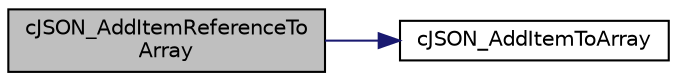 digraph "cJSON_AddItemReferenceToArray"
{
  edge [fontname="Helvetica",fontsize="10",labelfontname="Helvetica",labelfontsize="10"];
  node [fontname="Helvetica",fontsize="10",shape=record];
  rankdir="LR";
  Node1 [label="cJSON_AddItemReferenceTo\lArray",height=0.2,width=0.4,color="black", fillcolor="grey75", style="filled", fontcolor="black"];
  Node1 -> Node2 [color="midnightblue",fontsize="10",style="solid",fontname="Helvetica"];
  Node2 [label="cJSON_AddItemToArray",height=0.2,width=0.4,color="black", fillcolor="white", style="filled",URL="$c_j_s_o_n_8cc.html#a164dcefd36af8654942116c444bd0b6a"];
}
